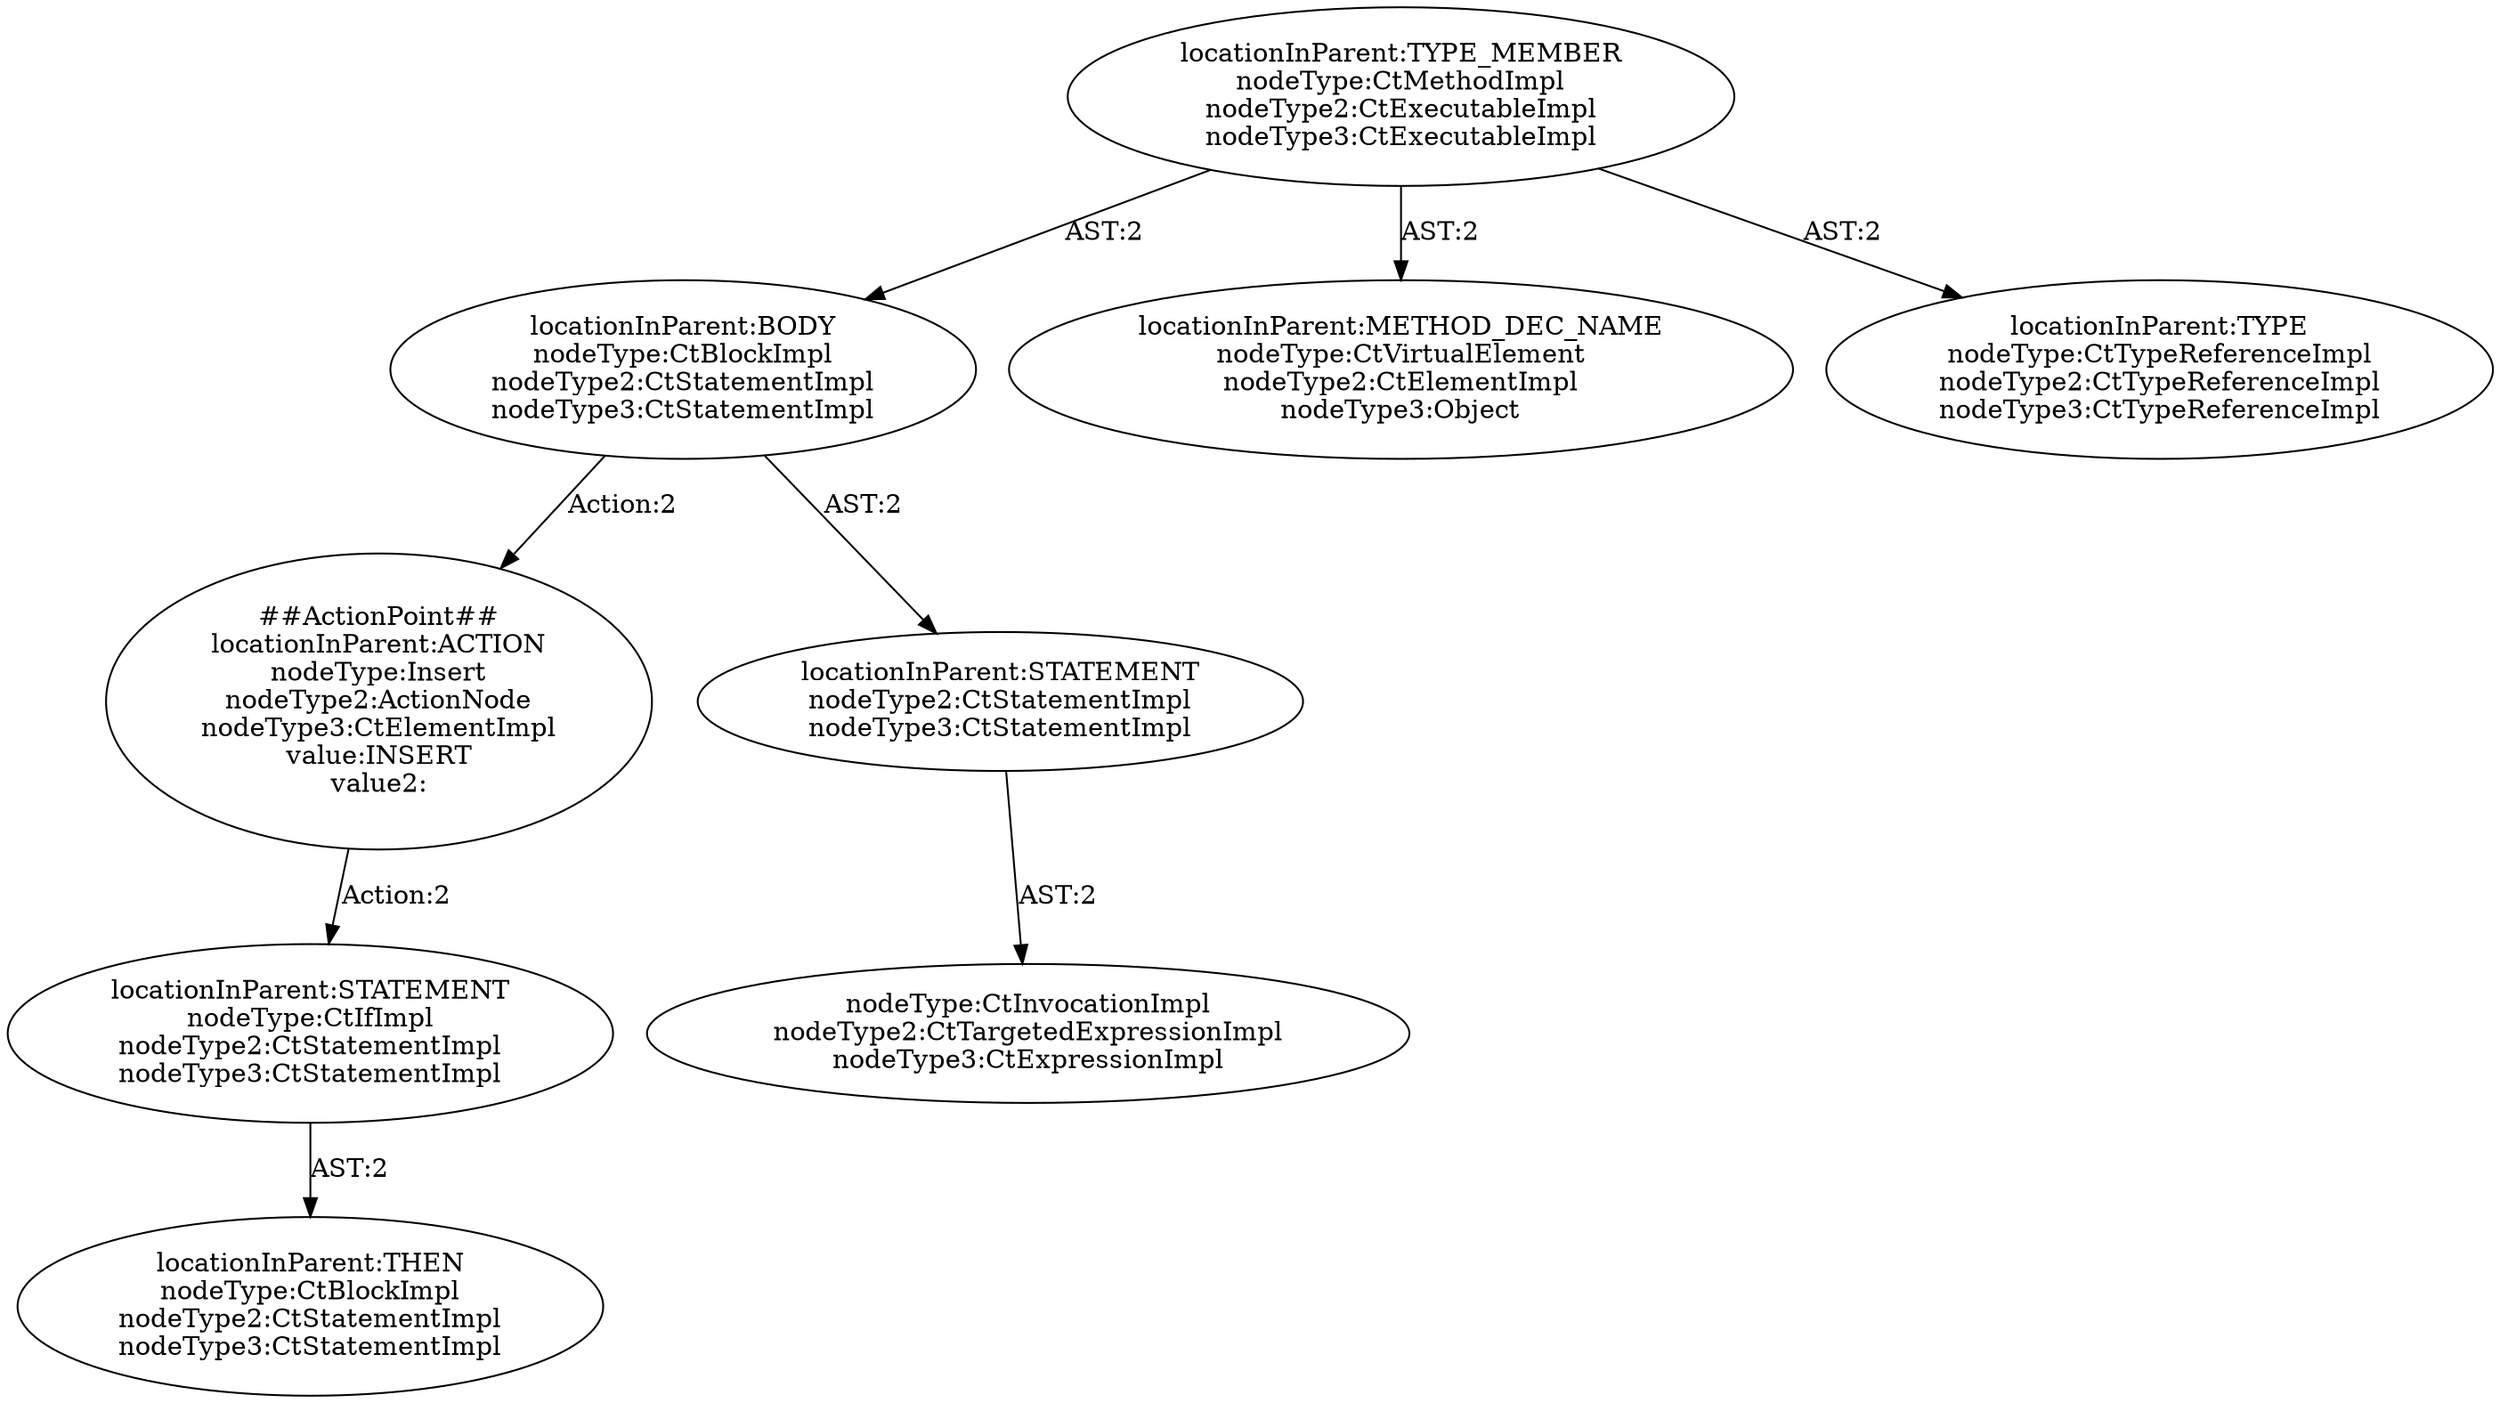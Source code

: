 digraph "Pattern" {
0 [label="##ActionPoint##
locationInParent:ACTION
nodeType:Insert
nodeType2:ActionNode
nodeType3:CtElementImpl
value:INSERT
value2:" shape=ellipse]
1 [label="locationInParent:BODY
nodeType:CtBlockImpl
nodeType2:CtStatementImpl
nodeType3:CtStatementImpl" shape=ellipse]
2 [label="locationInParent:TYPE_MEMBER
nodeType:CtMethodImpl
nodeType2:CtExecutableImpl
nodeType3:CtExecutableImpl" shape=ellipse]
3 [label="locationInParent:METHOD_DEC_NAME
nodeType:CtVirtualElement
nodeType2:CtElementImpl
nodeType3:Object" shape=ellipse]
4 [label="locationInParent:TYPE
nodeType:CtTypeReferenceImpl
nodeType2:CtTypeReferenceImpl
nodeType3:CtTypeReferenceImpl" shape=ellipse]
5 [label="locationInParent:STATEMENT
nodeType2:CtStatementImpl
nodeType3:CtStatementImpl" shape=ellipse]
6 [label="nodeType:CtInvocationImpl
nodeType2:CtTargetedExpressionImpl
nodeType3:CtExpressionImpl" shape=ellipse]
7 [label="locationInParent:STATEMENT
nodeType:CtIfImpl
nodeType2:CtStatementImpl
nodeType3:CtStatementImpl" shape=ellipse]
8 [label="locationInParent:THEN
nodeType:CtBlockImpl
nodeType2:CtStatementImpl
nodeType3:CtStatementImpl" shape=ellipse]
0 -> 7 [label="Action:2"];
1 -> 0 [label="Action:2"];
1 -> 5 [label="AST:2"];
2 -> 1 [label="AST:2"];
2 -> 3 [label="AST:2"];
2 -> 4 [label="AST:2"];
5 -> 6 [label="AST:2"];
7 -> 8 [label="AST:2"];
}
